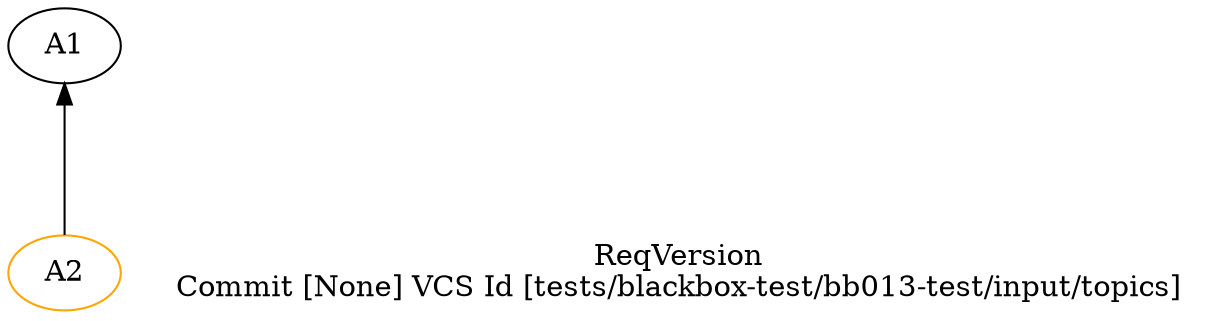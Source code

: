 digraph reqdeps {
rankdir=BT;
mclimit=10.0;
nslimit=10.0;ranksep=1;
"A1" [];
"A2" [color=orange];
"A2" -> "A1";
ReqVersion [shape=plaintext label="ReqVersion\nCommit [None] VCS Id [tests/blackbox-test/bb013-test/input/topics]"]
}

